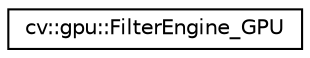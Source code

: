 digraph "Graphical Class Hierarchy"
{
 // LATEX_PDF_SIZE
  edge [fontname="Helvetica",fontsize="10",labelfontname="Helvetica",labelfontsize="10"];
  node [fontname="Helvetica",fontsize="10",shape=record];
  rankdir="LR";
  Node0 [label="cv::gpu::FilterEngine_GPU",height=0.2,width=0.4,color="black", fillcolor="white", style="filled",URL="$classcv_1_1gpu_1_1_filter_engine___g_p_u.html",tooltip=" "];
}
